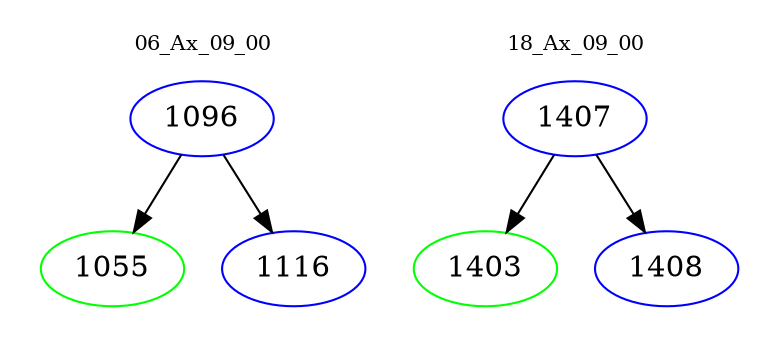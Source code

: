 digraph{
subgraph cluster_0 {
color = white
label = "06_Ax_09_00";
fontsize=10;
T0_1096 [label="1096", color="blue"]
T0_1096 -> T0_1055 [color="black"]
T0_1055 [label="1055", color="green"]
T0_1096 -> T0_1116 [color="black"]
T0_1116 [label="1116", color="blue"]
}
subgraph cluster_1 {
color = white
label = "18_Ax_09_00";
fontsize=10;
T1_1407 [label="1407", color="blue"]
T1_1407 -> T1_1403 [color="black"]
T1_1403 [label="1403", color="green"]
T1_1407 -> T1_1408 [color="black"]
T1_1408 [label="1408", color="blue"]
}
}
